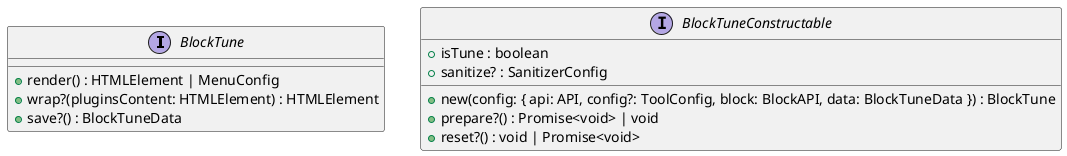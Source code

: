 @startuml
interface BlockTune {
    + render() : HTMLElement | MenuConfig
    + wrap?(pluginsContent: HTMLElement) : HTMLElement
    + save?() : BlockTuneData
}

interface BlockTuneConstructable {
    + isTune : boolean
    + sanitize? : SanitizerConfig
    + new(config: { api: API, config?: ToolConfig, block: BlockAPI, data: BlockTuneData }) : BlockTune
    + prepare?() : Promise<void> | void
    + reset?() : void | Promise<void>
}

@enduml
